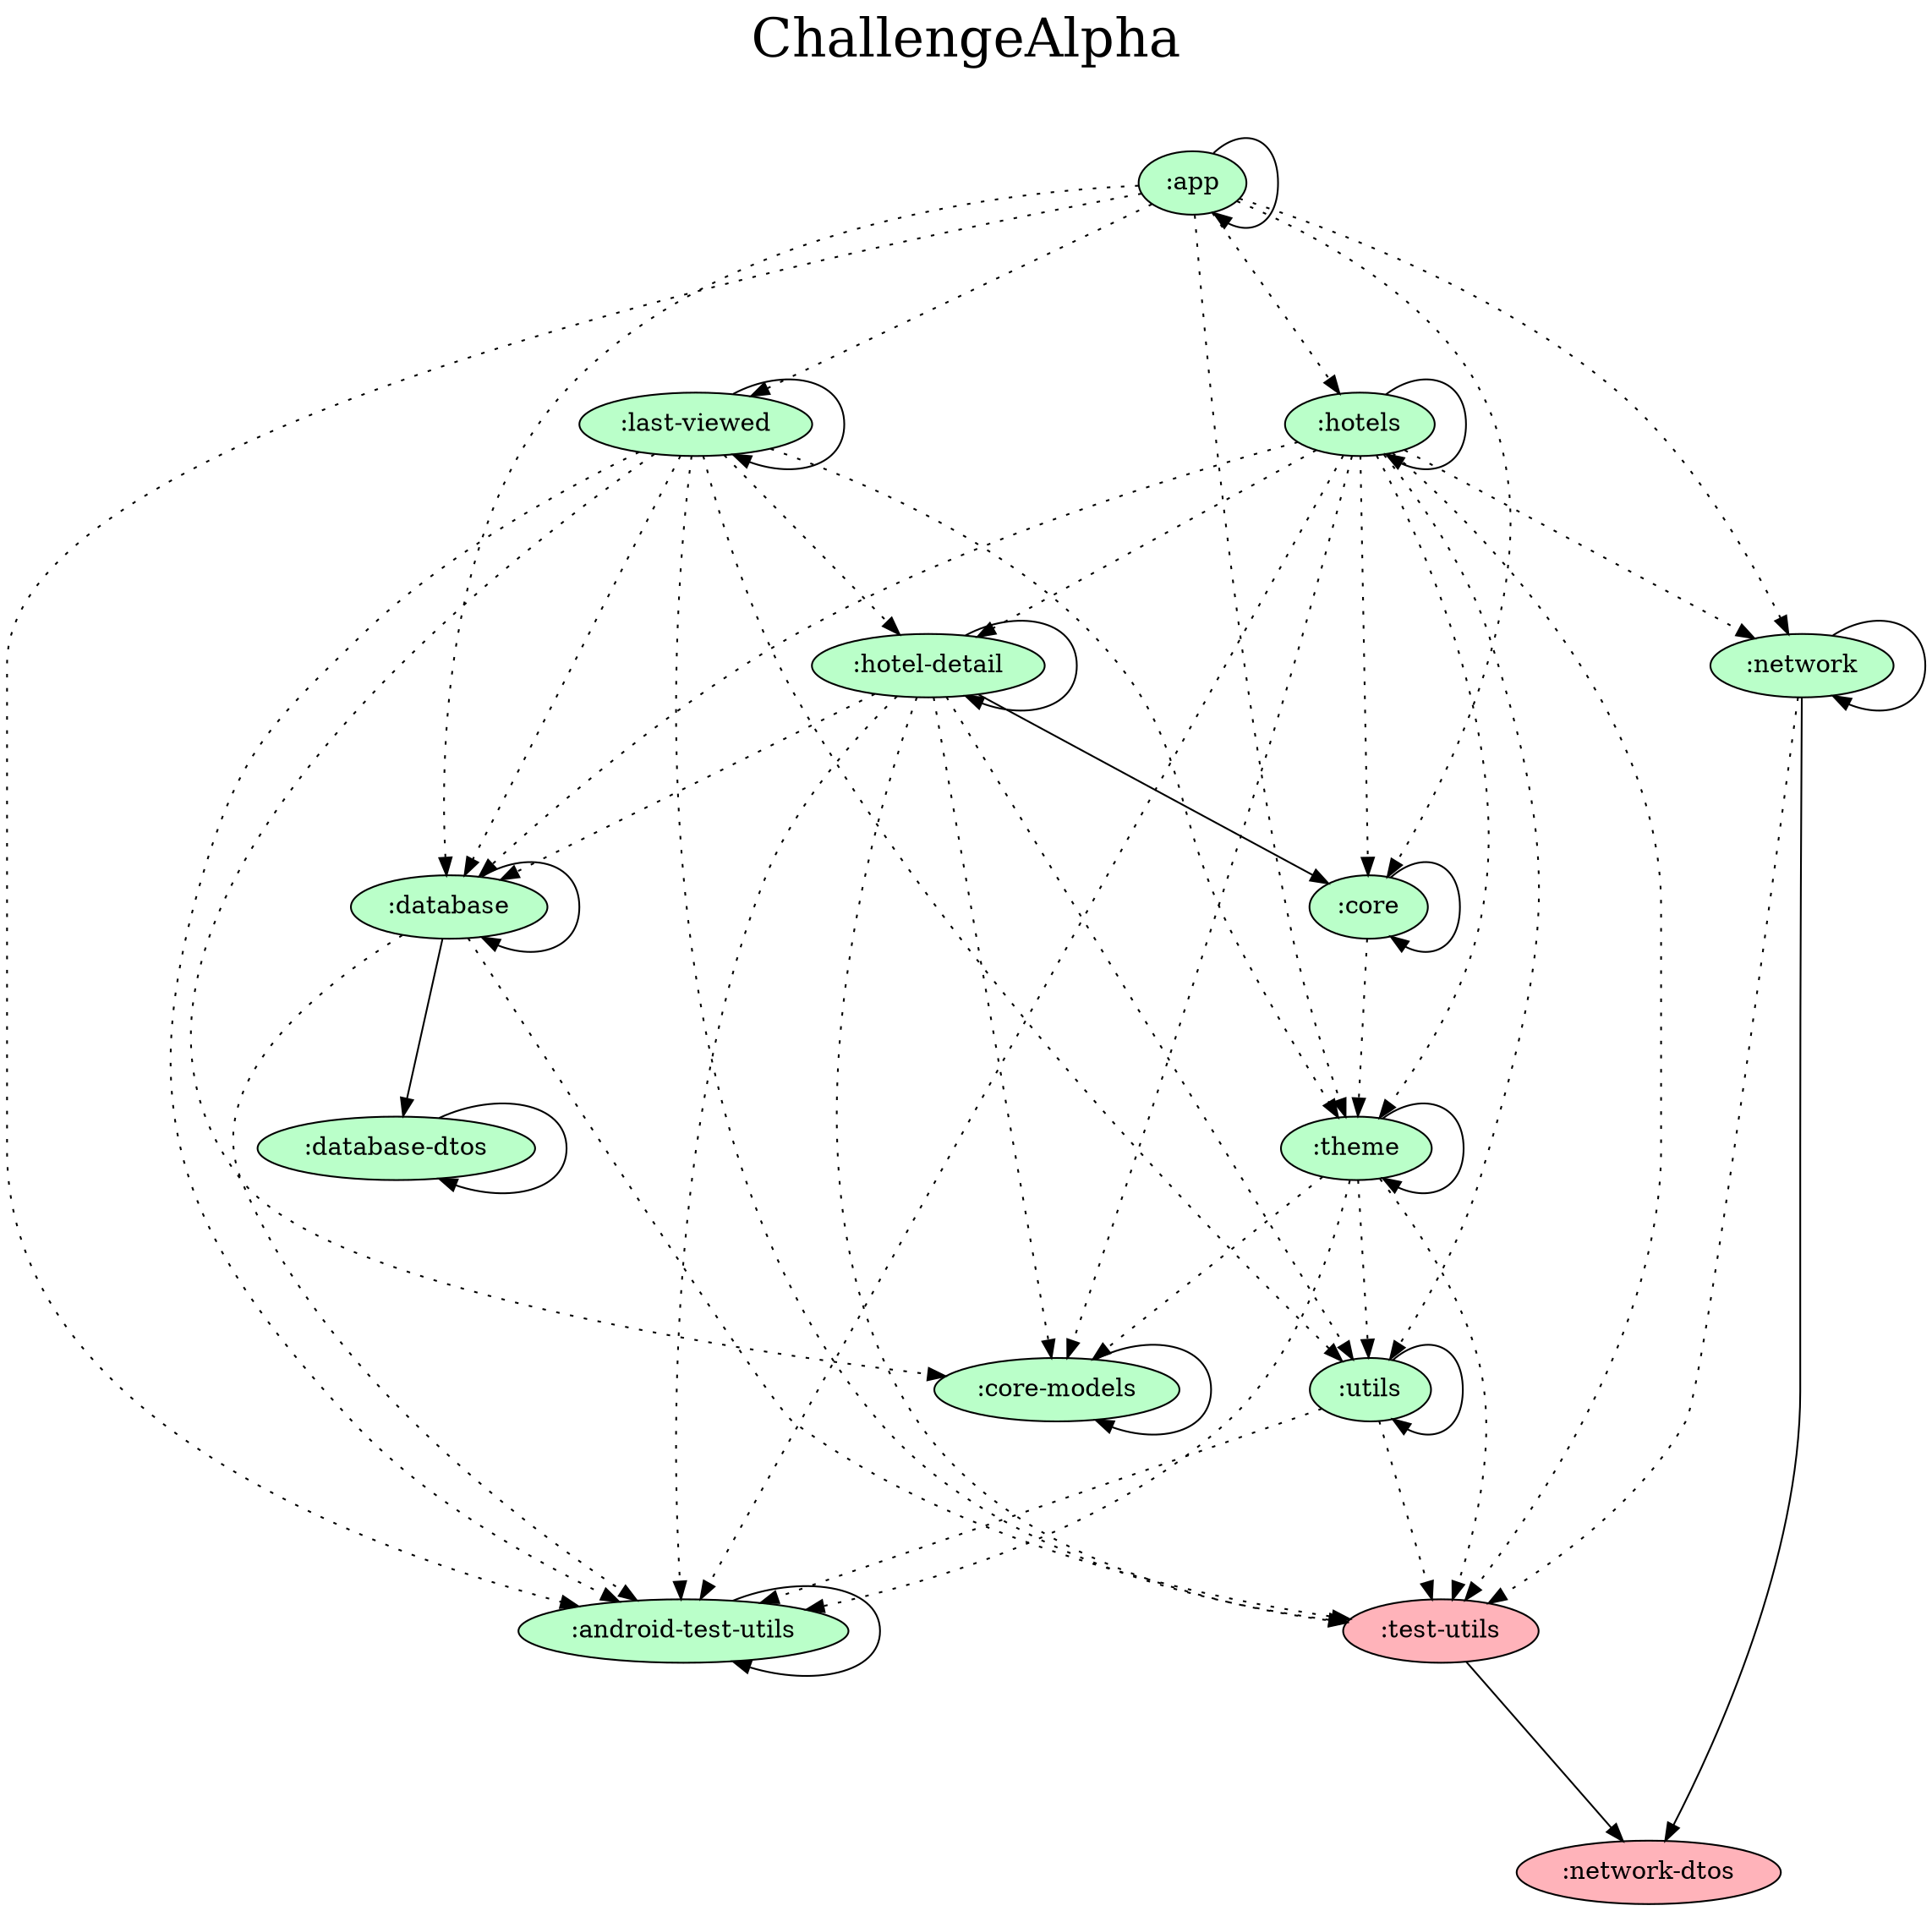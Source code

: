 digraph {
  graph [label="ChallengeAlpha\n ",labelloc=t,fontsize=30,ranksep=1.4];
  node [style=filled, fillcolor="#bbbbbb"];
  rankdir=TB;

  # Projects

  ":android-test-utils" [fillcolor="#baffc9"];
  ":app" [fillcolor="#baffc9"];
  ":core" [fillcolor="#baffc9"];
  ":core-models" [fillcolor="#baffc9"];
  ":database" [fillcolor="#baffc9"];
  ":database-dtos" [fillcolor="#baffc9"];
  ":hotel-detail" [fillcolor="#baffc9"];
  ":hotels" [fillcolor="#baffc9"];
  ":last-viewed" [fillcolor="#baffc9"];
  ":network" [fillcolor="#baffc9"];
  ":network-dtos" [fillcolor="#ffb3ba"];
  ":test-utils" [fillcolor="#ffb3ba"];
  ":theme" [fillcolor="#baffc9"];
  ":utils" [fillcolor="#baffc9"];

  {rank = same;}

  # Dependencies

  ":android-test-utils" -> ":android-test-utils"
  ":app" -> ":app"
  ":app" -> ":network" [style=dotted]
  ":app" -> ":hotels" [style=dotted]
  ":app" -> ":theme" [style=dotted]
  ":app" -> ":core" [style=dotted]
  ":app" -> ":database" [style=dotted]
  ":app" -> ":last-viewed" [style=dotted]
  ":app" -> ":android-test-utils" [style=dotted]
  ":core" -> ":core"
  ":core" -> ":theme" [style=dotted]
  ":core-models" -> ":core-models"
  ":database" -> ":database-dtos"
  ":database" -> ":database"
  ":database" -> ":test-utils" [style=dotted]
  ":database" -> ":android-test-utils" [style=dotted]
  ":database-dtos" -> ":database-dtos"
  ":hotel-detail" -> ":core"
  ":hotel-detail" -> ":hotel-detail"
  ":hotel-detail" -> ":database" [style=dotted]
  ":hotel-detail" -> ":utils" [style=dotted, style=dotted]
  ":hotel-detail" -> ":core-models" [style=dotted]
  ":hotel-detail" -> ":test-utils" [style=dotted]
  ":hotel-detail" -> ":android-test-utils" [style=dotted]
  ":hotels" -> ":hotels"
  ":hotels" -> ":utils" [style=dotted]
  ":hotels" -> ":database" [style=dotted]
  ":hotels" -> ":network" [style=dotted]
  ":hotels" -> ":theme" [style=dotted]
  ":hotels" -> ":core" [style=dotted]
  ":hotels" -> ":core-models" [style=dotted]
  ":hotels" -> ":hotel-detail" [style=dotted]
  ":hotels" -> ":test-utils" [style=dotted]
  ":hotels" -> ":android-test-utils" [style=dotted]
  ":last-viewed" -> ":last-viewed"
  ":last-viewed" -> ":database" [style=dotted]
  ":last-viewed" -> ":core-models" [style=dotted]
  ":last-viewed" -> ":theme" [style=dotted]
  ":last-viewed" -> ":utils" [style=dotted]
  ":last-viewed" -> ":hotel-detail" [style=dotted]
  ":last-viewed" -> ":test-utils" [style=dotted]
  ":last-viewed" -> ":android-test-utils" [style=dotted]
  ":network" -> ":network-dtos"
  ":network" -> ":network"
  ":network" -> ":test-utils" [style=dotted]
  ":test-utils" -> ":network-dtos"
  ":theme" -> ":theme"
  ":theme" -> ":core-models" [style=dotted]
  ":theme" -> ":utils" [style=dotted]
  ":theme" -> ":android-test-utils" [style=dotted]
  ":theme" -> ":test-utils" [style=dotted]
  ":utils" -> ":utils"
  ":utils" -> ":android-test-utils" [style=dotted]
  ":utils" -> ":test-utils" [style=dotted]
}
